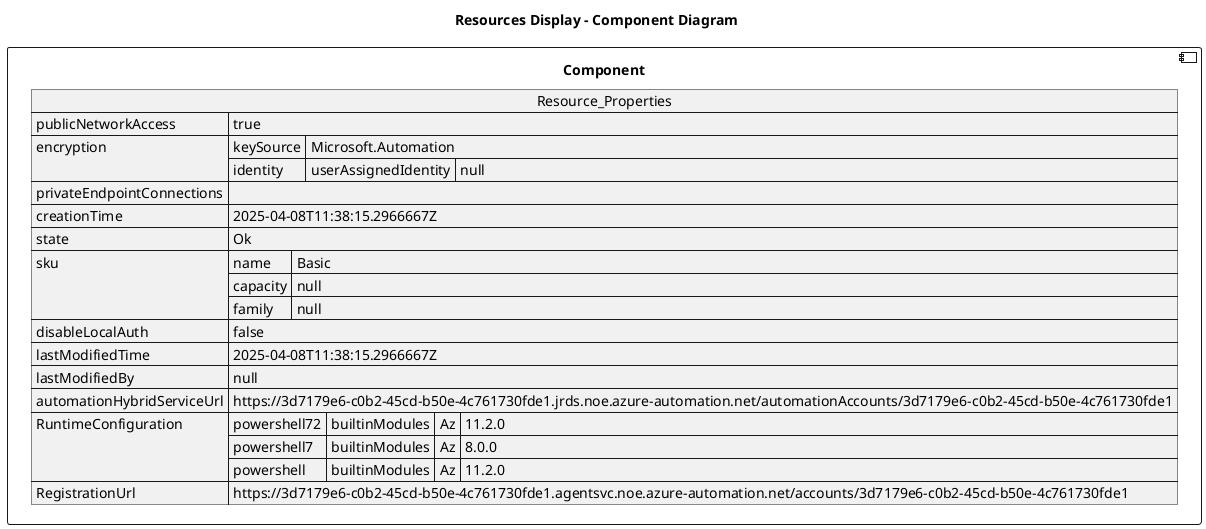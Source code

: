 @startuml

title Resources Display - Component Diagram

component Component {

json  Resource_Properties {
  "publicNetworkAccess": true,
  "encryption": {
    "keySource": "Microsoft.Automation",
    "identity": {
      "userAssignedIdentity": null
    }
  },
  "privateEndpointConnections": [],
  "creationTime": "2025-04-08T11:38:15.2966667Z",
  "state": "Ok",
  "sku": {
    "name": "Basic",
    "capacity": null,
    "family": null
  },
  "disableLocalAuth": false,
  "lastModifiedTime": "2025-04-08T11:38:15.2966667Z",
  "lastModifiedBy": null,
  "automationHybridServiceUrl": "https://3d7179e6-c0b2-45cd-b50e-4c761730fde1.jrds.noe.azure-automation.net/automationAccounts/3d7179e6-c0b2-45cd-b50e-4c761730fde1",
  "RuntimeConfiguration": {
    "powershell72": {
      "builtinModules": {
        "Az": "11.2.0"
      }
    },
    "powershell7": {
      "builtinModules": {
        "Az": "8.0.0"
      }
    },
    "powershell": {
      "builtinModules": {
        "Az": "11.2.0"
      }
    }
  },
  "RegistrationUrl": "https://3d7179e6-c0b2-45cd-b50e-4c761730fde1.agentsvc.noe.azure-automation.net/accounts/3d7179e6-c0b2-45cd-b50e-4c761730fde1"
}
}
@enduml
